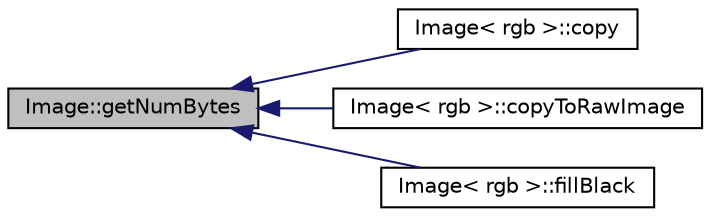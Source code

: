 digraph "Image::getNumBytes"
{
 // INTERACTIVE_SVG=YES
  edge [fontname="Helvetica",fontsize="10",labelfontname="Helvetica",labelfontsize="10"];
  node [fontname="Helvetica",fontsize="10",shape=record];
  rankdir="LR";
  Node1 [label="Image::getNumBytes",height=0.2,width=0.4,color="black", fillcolor="grey75", style="filled", fontcolor="black"];
  Node1 -> Node2 [dir="back",color="midnightblue",fontsize="10",style="solid",fontname="Helvetica"];
  Node2 [label="Image\< rgb \>::copy",height=0.2,width=0.4,color="black", fillcolor="white", style="filled",URL="$de/d73/class_image.html#a3d96ec57076c9e5698e472d3c528c9c1"];
  Node1 -> Node3 [dir="back",color="midnightblue",fontsize="10",style="solid",fontname="Helvetica"];
  Node3 [label="Image\< rgb \>::copyToRawImage",height=0.2,width=0.4,color="black", fillcolor="white", style="filled",URL="$de/d73/class_image.html#a840019e008329b5d6f4637b6b64e7bf4"];
  Node1 -> Node4 [dir="back",color="midnightblue",fontsize="10",style="solid",fontname="Helvetica"];
  Node4 [label="Image\< rgb \>::fillBlack",height=0.2,width=0.4,color="black", fillcolor="white", style="filled",URL="$de/d73/class_image.html#a801bc6f21b8c53d02429589266f376bc"];
}

